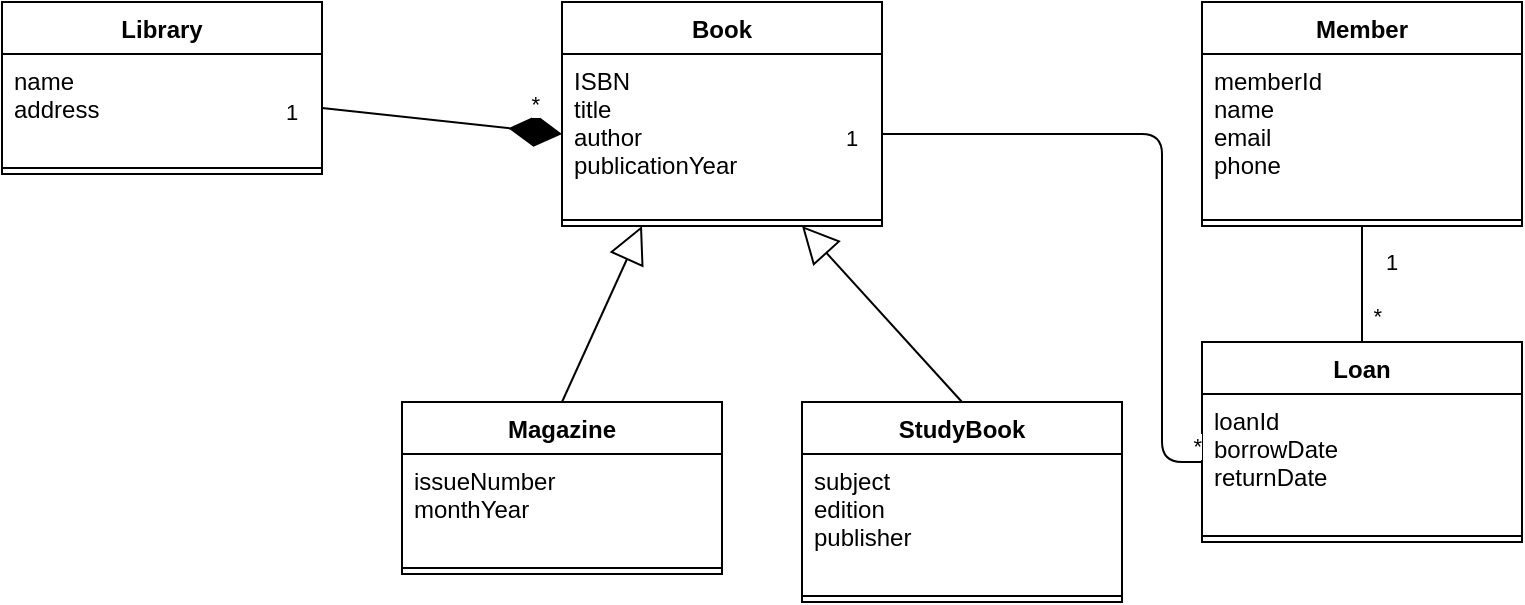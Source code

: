 <mxfile version="28.2.5" pages="5">
  <diagram name="Library System" id="library">
    <mxGraphModel dx="919" dy="616" grid="1" gridSize="10" guides="1" tooltips="1" connect="1" arrows="1" fold="1" page="1" pageScale="1" pageWidth="1169" pageHeight="827" math="0" shadow="0">
      <root>
        <mxCell id="0" />
        <mxCell id="1" parent="0" />
        <mxCell id="library-class" value="Library" style="swimlane;fontStyle=1;align=center;verticalAlign=top;childLayout=stackLayout;horizontal=1;startSize=26;horizontalStack=0;resizeParent=1;resizeParentMax=0;resizeLast=0;collapsible=1;marginBottom=0;" parent="1" vertex="1">
          <mxGeometry x="80" y="80" width="160" height="86" as="geometry" />
        </mxCell>
        <mxCell id="library-attr" value="name&#xa;address" style="text;strokeColor=none;fillColor=none;align=left;verticalAlign=top;spacingLeft=4;spacingRight=4;overflow=hidden;rotatable=0;points=[[0,0.5],[1,0.5]];portConstraint=eastwest;" parent="library-class" vertex="1">
          <mxGeometry y="26" width="160" height="54" as="geometry" />
        </mxCell>
        <mxCell id="library-line" value="" style="line;strokeWidth=1;fillColor=none;align=left;verticalAlign=middle;spacingTop=-1;spacingLeft=3;spacingRight=3;rotatable=0;labelPosition=right;points=[];portConstraint=eastwest;" parent="library-class" vertex="1">
          <mxGeometry y="80" width="160" height="6" as="geometry" />
        </mxCell>
        <mxCell id="book-class" value="Book" style="swimlane;fontStyle=1;align=center;verticalAlign=top;childLayout=stackLayout;horizontal=1;startSize=26;horizontalStack=0;resizeParent=1;resizeParentMax=0;resizeLast=0;collapsible=1;marginBottom=0;" parent="1" vertex="1">
          <mxGeometry x="360" y="80" width="160" height="112" as="geometry" />
        </mxCell>
        <mxCell id="book-attr" value="ISBN&#xa;title&#xa;author&#xa;publicationYear" style="text;strokeColor=none;fillColor=none;align=left;verticalAlign=top;spacingLeft=4;spacingRight=4;overflow=hidden;rotatable=0;points=[[0,0.5],[1,0.5]];portConstraint=eastwest;" parent="book-class" vertex="1">
          <mxGeometry y="26" width="160" height="80" as="geometry" />
        </mxCell>
        <mxCell id="book-line" value="" style="line;strokeWidth=1;fillColor=none;align=left;verticalAlign=middle;spacingTop=-1;spacingLeft=3;spacingRight=3;rotatable=0;labelPosition=right;points=[];portConstraint=eastwest;" parent="book-class" vertex="1">
          <mxGeometry y="106" width="160" height="6" as="geometry" />
        </mxCell>
        <mxCell id="magazine-class" value="Magazine" style="swimlane;fontStyle=1;align=center;verticalAlign=top;childLayout=stackLayout;horizontal=1;startSize=26;horizontalStack=0;resizeParent=1;resizeParentMax=0;resizeLast=0;collapsible=1;marginBottom=0;" parent="1" vertex="1">
          <mxGeometry x="280" y="280" width="160" height="86" as="geometry" />
        </mxCell>
        <mxCell id="magazine-attr" value="issueNumber&#xa;monthYear" style="text;strokeColor=none;fillColor=none;align=left;verticalAlign=top;spacingLeft=4;spacingRight=4;overflow=hidden;rotatable=0;points=[[0,0.5],[1,0.5]];portConstraint=eastwest;" parent="magazine-class" vertex="1">
          <mxGeometry y="26" width="160" height="54" as="geometry" />
        </mxCell>
        <mxCell id="magazine-line" value="" style="line;strokeWidth=1;fillColor=none;align=left;verticalAlign=middle;spacingTop=-1;spacingLeft=3;spacingRight=3;rotatable=0;labelPosition=right;points=[];portConstraint=eastwest;" parent="magazine-class" vertex="1">
          <mxGeometry y="80" width="160" height="6" as="geometry" />
        </mxCell>
        <mxCell id="studybook-class" value="StudyBook" style="swimlane;fontStyle=1;align=center;verticalAlign=top;childLayout=stackLayout;horizontal=1;startSize=26;horizontalStack=0;resizeParent=1;resizeParentMax=0;resizeLast=0;collapsible=1;marginBottom=0;" parent="1" vertex="1">
          <mxGeometry x="480" y="280" width="160" height="100" as="geometry" />
        </mxCell>
        <mxCell id="studybook-attr" value="subject&#xa;edition&#xa;publisher" style="text;strokeColor=none;fillColor=none;align=left;verticalAlign=top;spacingLeft=4;spacingRight=4;overflow=hidden;rotatable=0;points=[[0,0.5],[1,0.5]];portConstraint=eastwest;" parent="studybook-class" vertex="1">
          <mxGeometry y="26" width="160" height="68" as="geometry" />
        </mxCell>
        <mxCell id="studybook-line" value="" style="line;strokeWidth=1;fillColor=none;align=left;verticalAlign=middle;spacingTop=-1;spacingLeft=3;spacingRight=3;rotatable=0;labelPosition=right;points=[];portConstraint=eastwest;" parent="studybook-class" vertex="1">
          <mxGeometry y="94" width="160" height="6" as="geometry" />
        </mxCell>
        <mxCell id="member-class" value="Member" style="swimlane;fontStyle=1;align=center;verticalAlign=top;childLayout=stackLayout;horizontal=1;startSize=26;horizontalStack=0;resizeParent=1;resizeParentMax=0;resizeLast=0;collapsible=1;marginBottom=0;" parent="1" vertex="1">
          <mxGeometry x="680" y="80" width="160" height="112" as="geometry" />
        </mxCell>
        <mxCell id="member-attr" value="memberId&#xa;name&#xa;email&#xa;phone" style="text;strokeColor=none;fillColor=none;align=left;verticalAlign=top;spacingLeft=4;spacingRight=4;overflow=hidden;rotatable=0;points=[[0,0.5],[1,0.5]];portConstraint=eastwest;" parent="member-class" vertex="1">
          <mxGeometry y="26" width="160" height="80" as="geometry" />
        </mxCell>
        <mxCell id="member-line" value="" style="line;strokeWidth=1;fillColor=none;align=left;verticalAlign=middle;spacingTop=-1;spacingLeft=3;spacingRight=3;rotatable=0;labelPosition=right;points=[];portConstraint=eastwest;" parent="member-class" vertex="1">
          <mxGeometry y="106" width="160" height="6" as="geometry" />
        </mxCell>
        <mxCell id="loan-class" value="Loan" style="swimlane;fontStyle=1;align=center;verticalAlign=top;childLayout=stackLayout;horizontal=1;startSize=26;horizontalStack=0;resizeParent=1;resizeParentMax=0;resizeLast=0;collapsible=1;marginBottom=0;" parent="1" vertex="1">
          <mxGeometry x="680" y="250" width="160" height="100" as="geometry" />
        </mxCell>
        <mxCell id="loan-attr" value="loanId&#xa;borrowDate&#xa;returnDate" style="text;strokeColor=none;fillColor=none;align=left;verticalAlign=top;spacingLeft=4;spacingRight=4;overflow=hidden;rotatable=0;points=[[0,0.5],[1,0.5]];portConstraint=eastwest;" parent="loan-class" vertex="1">
          <mxGeometry y="26" width="160" height="68" as="geometry" />
        </mxCell>
        <mxCell id="loan-line" value="" style="line;strokeWidth=1;fillColor=none;align=left;verticalAlign=middle;spacingTop=-1;spacingLeft=3;spacingRight=3;rotatable=0;labelPosition=right;points=[];portConstraint=eastwest;" parent="loan-class" vertex="1">
          <mxGeometry y="94" width="160" height="6" as="geometry" />
        </mxCell>
        <mxCell id="lib-book-rel" value="" style="endArrow=diamondThin;endFill=1;endSize=24;html=1;exitX=1;exitY=0.5;exitDx=0;exitDy=0;entryX=0;entryY=0.5;entryDx=0;entryDy=0;" parent="1" source="library-attr" target="book-attr" edge="1">
          <mxGeometry width="160" relative="1" as="geometry">
            <mxPoint x="240" y="120" as="sourcePoint" />
            <mxPoint x="360" y="120" as="targetPoint" />
          </mxGeometry>
        </mxCell>
        <mxCell id="lib-mult-1" value="1" style="edgeLabel;resizable=0;html=1;align=left;verticalAlign=bottom;" parent="lib-book-rel" connectable="0" vertex="1">
          <mxGeometry x="-1" relative="1" as="geometry">
            <mxPoint x="-20" y="10" as="offset" />
          </mxGeometry>
        </mxCell>
        <mxCell id="lib-mult-2" value="*" style="edgeLabel;resizable=0;html=1;align=right;verticalAlign=bottom;" parent="lib-book-rel" connectable="0" vertex="1">
          <mxGeometry x="1" relative="1" as="geometry">
            <mxPoint x="-10" y="-6" as="offset" />
          </mxGeometry>
        </mxCell>
        <mxCell id="book-mag-inh" value="" style="endArrow=block;endSize=16;endFill=0;html=1;exitX=0.5;exitY=0;exitDx=0;exitDy=0;entryX=0.25;entryY=1;entryDx=0;entryDy=0;" parent="1" source="magazine-class" target="book-class" edge="1">
          <mxGeometry width="160" relative="1" as="geometry">
            <mxPoint x="360" y="260" as="sourcePoint" />
            <mxPoint x="400" y="200" as="targetPoint" />
          </mxGeometry>
        </mxCell>
        <mxCell id="book-study-inh" value="" style="endArrow=block;endSize=16;endFill=0;html=1;exitX=0.5;exitY=0;exitDx=0;exitDy=0;entryX=0.75;entryY=1;entryDx=0;entryDy=0;" parent="1" source="studybook-class" target="book-class" edge="1">
          <mxGeometry width="160" relative="1" as="geometry">
            <mxPoint x="560" y="260" as="sourcePoint" />
            <mxPoint x="480" y="200" as="targetPoint" />
          </mxGeometry>
        </mxCell>
        <mxCell id="member-loan-rel" value="" style="endArrow=none;html=1;exitX=0.5;exitY=1;exitDx=0;exitDy=0;entryX=0.5;entryY=0;entryDx=0;entryDy=0;" parent="1" source="member-class" target="loan-class" edge="1">
          <mxGeometry width="160" relative="1" as="geometry">
            <mxPoint x="760" y="200" as="sourcePoint" />
            <mxPoint x="760" y="270" as="targetPoint" />
          </mxGeometry>
        </mxCell>
        <mxCell id="mem-mult-1" value="1" style="edgeLabel;resizable=0;html=1;align=left;verticalAlign=top;" parent="member-loan-rel" connectable="0" vertex="1">
          <mxGeometry x="-1" relative="1" as="geometry">
            <mxPoint x="10" y="5" as="offset" />
          </mxGeometry>
        </mxCell>
        <mxCell id="mem-mult-2" value="*" style="edgeLabel;resizable=0;html=1;align=right;verticalAlign=bottom;" parent="member-loan-rel" connectable="0" vertex="1">
          <mxGeometry x="1" relative="1" as="geometry">
            <mxPoint x="10" y="-5" as="offset" />
          </mxGeometry>
        </mxCell>
        <mxCell id="book-loan-rel" value="" style="endArrow=none;html=1;exitX=1;exitY=0.5;exitDx=0;exitDy=0;entryX=0;entryY=0.5;entryDx=0;entryDy=0;" parent="1" source="book-attr" target="loan-attr" edge="1">
          <mxGeometry width="160" relative="1" as="geometry">
            <mxPoint x="520" y="130" as="sourcePoint" />
            <mxPoint x="680" y="320" as="targetPoint" />
            <Array as="points">
              <mxPoint x="600" y="146" />
              <mxPoint x="660" y="146" />
              <mxPoint x="660" y="310" />
            </Array>
          </mxGeometry>
        </mxCell>
        <mxCell id="book-mult-1" value="1" style="edgeLabel;resizable=0;html=1;align=left;verticalAlign=bottom;" parent="book-loan-rel" connectable="0" vertex="1">
          <mxGeometry x="-1" relative="1" as="geometry">
            <mxPoint x="-20" y="10" as="offset" />
          </mxGeometry>
        </mxCell>
        <mxCell id="book-mult-2" value="*" style="edgeLabel;resizable=0;html=1;align=right;verticalAlign=bottom;" parent="book-loan-rel" connectable="0" vertex="1">
          <mxGeometry x="1" relative="1" as="geometry">
            <mxPoint as="offset" />
          </mxGeometry>
        </mxCell>
      </root>
    </mxGraphModel>
  </diagram>
  <diagram name="Laptop System" id="laptop">
    <mxGraphModel dx="624" dy="832" grid="1" gridSize="10" guides="1" tooltips="1" connect="1" arrows="1" fold="1" page="1" pageScale="1" pageWidth="1169" pageHeight="827" math="0" shadow="0">
      <root>
        <mxCell id="0" />
        <mxCell id="1" parent="0" />
        <mxCell id="laptop-class" value="Laptop" style="swimlane;fontStyle=1;align=center;verticalAlign=top;childLayout=stackLayout;horizontal=1;startSize=26;horizontalStack=0;resizeParent=1;resizeParentMax=0;resizeLast=0;collapsible=1;marginBottom=0;" parent="1" vertex="1">
          <mxGeometry x="320" y="160" width="160" height="66" as="geometry" />
        </mxCell>
        <mxCell id="laptop-attr" value="purchasePrice" style="text;strokeColor=none;fillColor=none;align=left;verticalAlign=top;spacingLeft=4;spacingRight=4;overflow=hidden;rotatable=0;points=[[0,0.5],[1,0.5]];portConstraint=eastwest;" parent="laptop-class" vertex="1">
          <mxGeometry y="26" width="160" height="34" as="geometry" />
        </mxCell>
        <mxCell id="laptop-line" value="" style="line;strokeWidth=1;fillColor=none;align=left;verticalAlign=middle;spacingTop=-1;spacingLeft=3;spacingRight=3;rotatable=0;labelPosition=right;points=[];portConstraint=eastwest;" parent="laptop-class" vertex="1">
          <mxGeometry y="60" width="160" height="6" as="geometry" />
        </mxCell>
        <mxCell id="keyboard-class" value="Keyboard" style="swimlane;fontStyle=1;align=center;verticalAlign=top;childLayout=stackLayout;horizontal=1;startSize=26;horizontalStack=0;resizeParent=1;resizeParentMax=0;resizeLast=0;collapsible=1;marginBottom=0;" parent="1" vertex="1">
          <mxGeometry x="320" y="340" width="160" height="56" as="geometry" />
        </mxCell>
        <mxCell id="keyboard-attr" value="" style="text;strokeColor=none;fillColor=none;align=left;verticalAlign=top;spacingLeft=4;spacingRight=4;overflow=hidden;rotatable=0;points=[[0,0.5],[1,0.5]];portConstraint=eastwest;" parent="keyboard-class" vertex="1">
          <mxGeometry y="26" width="160" height="24" as="geometry" />
        </mxCell>
        <mxCell id="keyboard-line" value="" style="line;strokeWidth=1;fillColor=none;align=left;verticalAlign=middle;spacingTop=-1;spacingLeft=3;spacingRight=3;rotatable=0;labelPosition=right;points=[];portConstraint=eastwest;" parent="keyboard-class" vertex="1">
          <mxGeometry y="50" width="160" height="6" as="geometry" />
        </mxCell>
        <mxCell id="key-class" value="Key" style="swimlane;fontStyle=1;align=center;verticalAlign=top;childLayout=stackLayout;horizontal=1;startSize=26;horizontalStack=0;resizeParent=1;resizeParentMax=0;resizeLast=0;collapsible=1;marginBottom=0;" parent="1" vertex="1">
          <mxGeometry x="320" y="500" width="160" height="56" as="geometry" />
        </mxCell>
        <mxCell id="key-attr" value="" style="text;strokeColor=none;fillColor=none;align=left;verticalAlign=top;spacingLeft=4;spacingRight=4;overflow=hidden;rotatable=0;points=[[0,0.5],[1,0.5]];portConstraint=eastwest;" parent="key-class" vertex="1">
          <mxGeometry y="26" width="160" height="24" as="geometry" />
        </mxCell>
        <mxCell id="key-line" value="" style="line;strokeWidth=1;fillColor=none;align=left;verticalAlign=middle;spacingTop=-1;spacingLeft=3;spacingRight=3;rotatable=0;labelPosition=right;points=[];portConstraint=eastwest;" parent="key-class" vertex="1">
          <mxGeometry y="50" width="160" height="6" as="geometry" />
        </mxCell>
        <mxCell id="owner-class" value="Owner" style="swimlane;fontStyle=1;align=center;verticalAlign=top;childLayout=stackLayout;horizontal=1;startSize=26;horizontalStack=0;resizeParent=1;resizeParentMax=0;resizeLast=0;collapsible=1;marginBottom=0;" parent="1" vertex="1">
          <mxGeometry x="640" y="160" width="160" height="86" as="geometry" />
        </mxCell>
        <mxCell id="owner-attr" value="name&#xa;firstName" style="text;strokeColor=none;fillColor=none;align=left;verticalAlign=top;spacingLeft=4;spacingRight=4;overflow=hidden;rotatable=0;points=[[0,0.5],[1,0.5]];portConstraint=eastwest;" parent="owner-class" vertex="1">
          <mxGeometry y="26" width="160" height="54" as="geometry" />
        </mxCell>
        <mxCell id="owner-line" value="" style="line;strokeWidth=1;fillColor=none;align=left;verticalAlign=middle;spacingTop=-1;spacingLeft=3;spacingRight=3;rotatable=0;labelPosition=right;points=[];portConstraint=eastwest;" parent="owner-class" vertex="1">
          <mxGeometry y="80" width="160" height="6" as="geometry" />
        </mxCell>
        <mxCell id="laptop-keyboard-rel" value="" style="endArrow=diamondThin;endFill=1;endSize=24;html=1;exitX=0.5;exitY=1;exitDx=0;exitDy=0;entryX=0.5;entryY=0;entryDx=0;entryDy=0;" parent="1" source="laptop-class" target="keyboard-class" edge="1">
          <mxGeometry width="160" relative="1" as="geometry">
            <mxPoint x="400" y="240" as="sourcePoint" />
            <mxPoint x="400" y="320" as="targetPoint" />
          </mxGeometry>
        </mxCell>
        <mxCell id="laptop-mult-1" value="1" style="edgeLabel;resizable=0;html=1;align=left;verticalAlign=top;" parent="laptop-keyboard-rel" connectable="0" vertex="1">
          <mxGeometry x="-1" relative="1" as="geometry">
            <mxPoint x="10" y="5" as="offset" />
          </mxGeometry>
        </mxCell>
        <mxCell id="laptop-mult-2" value="1" style="edgeLabel;resizable=0;html=1;align=right;verticalAlign=bottom;" parent="laptop-keyboard-rel" connectable="0" vertex="1">
          <mxGeometry x="1" relative="1" as="geometry">
            <mxPoint x="10" y="-5" as="offset" />
          </mxGeometry>
        </mxCell>
        <mxCell id="keyboard-key-rel" value="" style="endArrow=diamondThin;endFill=1;endSize=24;html=1;exitX=0.5;exitY=1;exitDx=0;exitDy=0;entryX=0.5;entryY=0;entryDx=0;entryDy=0;" parent="1" source="keyboard-class" target="key-class" edge="1">
          <mxGeometry width="160" relative="1" as="geometry">
            <mxPoint x="400" y="410" as="sourcePoint" />
            <mxPoint x="400" y="490" as="targetPoint" />
          </mxGeometry>
        </mxCell>
        <mxCell id="keyboard-mult-1" value="1" style="edgeLabel;resizable=0;html=1;align=left;verticalAlign=top;" parent="keyboard-key-rel" connectable="0" vertex="1">
          <mxGeometry x="-1" relative="1" as="geometry">
            <mxPoint x="10" y="5" as="offset" />
          </mxGeometry>
        </mxCell>
        <mxCell id="keyboard-mult-2" value="*" style="edgeLabel;resizable=0;html=1;align=right;verticalAlign=bottom;" parent="keyboard-key-rel" connectable="0" vertex="1">
          <mxGeometry x="1" relative="1" as="geometry">
            <mxPoint x="10" y="-5" as="offset" />
          </mxGeometry>
        </mxCell>
        <mxCell id="laptop-owner-rel" value="" style="endArrow=none;html=1;exitX=1;exitY=0.5;exitDx=0;exitDy=0;entryX=0;entryY=0.5;entryDx=0;entryDy=0;" parent="1" source="laptop-attr" target="owner-attr" edge="1">
          <mxGeometry width="160" relative="1" as="geometry">
            <mxPoint x="480" y="200" as="sourcePoint" />
            <mxPoint x="640" y="200" as="targetPoint" />
          </mxGeometry>
        </mxCell>
        <mxCell id="owner-mult-1" value="1" style="edgeLabel;resizable=0;html=1;align=left;verticalAlign=bottom;" parent="laptop-owner-rel" connectable="0" vertex="1">
          <mxGeometry x="-1" relative="1" as="geometry">
            <mxPoint x="-20" y="10" as="offset" />
          </mxGeometry>
        </mxCell>
        <mxCell id="owner-mult-2" value="0..1" style="edgeLabel;resizable=0;html=1;align=right;verticalAlign=bottom;" parent="laptop-owner-rel" connectable="0" vertex="1">
          <mxGeometry x="1" relative="1" as="geometry">
            <mxPoint y="10" as="offset" />
          </mxGeometry>
        </mxCell>
      </root>
    </mxGraphModel>
  </diagram>
  <diagram name="Restaurant System" id="restaurant">
    <mxGraphModel dx="624" dy="832" grid="1" gridSize="10" guides="1" tooltips="1" connect="1" arrows="1" fold="1" page="1" pageScale="1" pageWidth="1169" pageHeight="827" math="0" shadow="0">
      <root>
        <mxCell id="0" />
        <mxCell id="1" parent="0" />
        <mxCell id="ingredient-class" value="Ingredient" style="swimlane;fontStyle=1;align=center;verticalAlign=top;childLayout=stackLayout;horizontal=1;startSize=26;horizontalStack=0;resizeParent=1;resizeParentMax=0;resizeLast=0;collapsible=1;marginBottom=0;" parent="1" vertex="1">
          <mxGeometry x="80" y="80" width="160" height="100" as="geometry" />
        </mxCell>
        <mxCell id="ingredient-attr" value="name&#xa;unitOfMeasurement&#xa;quantityInStock" style="text;strokeColor=none;fillColor=none;align=left;verticalAlign=top;spacingLeft=4;spacingRight=4;overflow=hidden;rotatable=0;points=[[0,0.5],[1,0.5]];portConstraint=eastwest;" parent="ingredient-class" vertex="1">
          <mxGeometry y="26" width="160" height="68" as="geometry" />
        </mxCell>
        <mxCell id="ingredient-line" value="" style="line;strokeWidth=1;fillColor=none;align=left;verticalAlign=middle;spacingTop=-1;spacingLeft=3;spacingRight=3;rotatable=0;labelPosition=right;points=[];portConstraint=eastwest;" parent="ingredient-class" vertex="1">
          <mxGeometry y="94" width="160" height="6" as="geometry" />
        </mxCell>
        <mxCell id="dish-class" value="Dish" style="swimlane;fontStyle=1;align=center;verticalAlign=top;childLayout=stackLayout;horizontal=1;startSize=26;horizontalStack=0;resizeParent=1;resizeParentMax=0;resizeLast=0;collapsible=1;marginBottom=0;" parent="1" vertex="1">
          <mxGeometry x="360" y="80" width="160" height="86" as="geometry" />
        </mxCell>
        <mxCell id="dish-attr" value="dishId&#xa;name" style="text;strokeColor=none;fillColor=none;align=left;verticalAlign=top;spacingLeft=4;spacingRight=4;overflow=hidden;rotatable=0;points=[[0,0.5],[1,0.5]];portConstraint=eastwest;" parent="dish-class" vertex="1">
          <mxGeometry y="26" width="160" height="54" as="geometry" />
        </mxCell>
        <mxCell id="dish-line" value="" style="line;strokeWidth=1;fillColor=none;align=left;verticalAlign=middle;spacingTop=-1;spacingLeft=3;spacingRight=3;rotatable=0;labelPosition=right;points=[];portConstraint=eastwest;" parent="dish-class" vertex="1">
          <mxGeometry y="80" width="160" height="6" as="geometry" />
        </mxCell>
        <mxCell id="table-class" value="Table" style="swimlane;fontStyle=1;align=center;verticalAlign=top;childLayout=stackLayout;horizontal=1;startSize=26;horizontalStack=0;resizeParent=1;resizeParentMax=0;resizeLast=0;collapsible=1;marginBottom=0;" parent="1" vertex="1">
          <mxGeometry x="640" y="80" width="160" height="86" as="geometry" />
        </mxCell>
        <mxCell id="table-attr" value="tableId&#xa;maxPeople" style="text;strokeColor=none;fillColor=none;align=left;verticalAlign=top;spacingLeft=4;spacingRight=4;overflow=hidden;rotatable=0;points=[[0,0.5],[1,0.5]];portConstraint=eastwest;" parent="table-class" vertex="1">
          <mxGeometry y="26" width="160" height="54" as="geometry" />
        </mxCell>
        <mxCell id="table-line" value="" style="line;strokeWidth=1;fillColor=none;align=left;verticalAlign=middle;spacingTop=-1;spacingLeft=3;spacingRight=3;rotatable=0;labelPosition=right;points=[];portConstraint=eastwest;" parent="table-class" vertex="1">
          <mxGeometry y="80" width="160" height="6" as="geometry" />
        </mxCell>
        <mxCell id="meal-class" value="Meal" style="swimlane;fontStyle=1;align=center;verticalAlign=top;childLayout=stackLayout;horizontal=1;startSize=26;horizontalStack=0;resizeParent=1;resizeParentMax=0;resizeLast=0;collapsible=1;marginBottom=0;" parent="1" vertex="1">
          <mxGeometry x="640" y="280" width="160" height="112" as="geometry" />
        </mxCell>
        <mxCell id="meal-attr" value="date&#xa;startTime&#xa;endTime" style="text;strokeColor=none;fillColor=none;align=left;verticalAlign=top;spacingLeft=4;spacingRight=4;overflow=hidden;rotatable=0;points=[[0,0.5],[1,0.5]];portConstraint=eastwest;" parent="meal-class" vertex="1">
          <mxGeometry y="26" width="160" height="80" as="geometry" />
        </mxCell>
        <mxCell id="meal-line" value="" style="line;strokeWidth=1;fillColor=none;align=left;verticalAlign=middle;spacingTop=-1;spacingLeft=3;spacingRight=3;rotatable=0;labelPosition=right;points=[];portConstraint=eastwest;" parent="meal-class" vertex="1">
          <mxGeometry y="106" width="160" height="6" as="geometry" />
        </mxCell>
        <mxCell id="waiter-class" value="Waiter" style="swimlane;fontStyle=1;align=center;verticalAlign=top;childLayout=stackLayout;horizontal=1;startSize=26;horizontalStack=0;resizeParent=1;resizeParentMax=0;resizeLast=0;collapsible=1;marginBottom=0;" parent="1" vertex="1">
          <mxGeometry x="640" y="480" width="160" height="112" as="geometry" />
        </mxCell>
        <mxCell id="waiter-attr" value="waiterId&#xa;name&#xa;address&#xa;phone" style="text;strokeColor=none;fillColor=none;align=left;verticalAlign=top;spacingLeft=4;spacingRight=4;overflow=hidden;rotatable=0;points=[[0,0.5],[1,0.5]];portConstraint=eastwest;" parent="waiter-class" vertex="1">
          <mxGeometry y="26" width="160" height="80" as="geometry" />
        </mxCell>
        <mxCell id="waiter-line" value="" style="line;strokeWidth=1;fillColor=none;align=left;verticalAlign=middle;spacingTop=-1;spacingLeft=3;spacingRight=3;rotatable=0;labelPosition=right;points=[];portConstraint=eastwest;" parent="waiter-class" vertex="1">
          <mxGeometry y="106" width="160" height="6" as="geometry" />
        </mxCell>
        <mxCell id="customer-class" value="Customer" style="swimlane;fontStyle=1;align=center;verticalAlign=top;childLayout=stackLayout;horizontal=1;startSize=26;horizontalStack=0;resizeParent=1;resizeParentMax=0;resizeLast=0;collapsible=1;marginBottom=0;" parent="1" vertex="1">
          <mxGeometry x="920" y="280" width="160" height="100" as="geometry" />
        </mxCell>
        <mxCell id="customer-attr" value="taxId&#xa;name&#xa;address" style="text;strokeColor=none;fillColor=none;align=left;verticalAlign=top;spacingLeft=4;spacingRight=4;overflow=hidden;rotatable=0;points=[[0,0.5],[1,0.5]];portConstraint=eastwest;" parent="customer-class" vertex="1">
          <mxGeometry y="26" width="160" height="68" as="geometry" />
        </mxCell>
        <mxCell id="customer-line" value="" style="line;strokeWidth=1;fillColor=none;align=left;verticalAlign=middle;spacingTop=-1;spacingLeft=3;spacingRight=3;rotatable=0;labelPosition=right;points=[];portConstraint=eastwest;" parent="customer-class" vertex="1">
          <mxGeometry y="94" width="160" height="6" as="geometry" />
        </mxCell>
        <mxCell id="mealdish-class" value="MealDish" style="swimlane;fontStyle=1;align=center;verticalAlign=top;childLayout=stackLayout;horizontal=1;startSize=26;horizontalStack=0;resizeParent=1;resizeParentMax=0;resizeLast=0;collapsible=1;marginBottom=0;" parent="1" vertex="1">
          <mxGeometry x="360" y="280" width="160" height="66" as="geometry" />
        </mxCell>
        <mxCell id="mealdish-attr" value="quantity" style="text;strokeColor=none;fillColor=none;align=left;verticalAlign=top;spacingLeft=4;spacingRight=4;overflow=hidden;rotatable=0;points=[[0,0.5],[1,0.5]];portConstraint=eastwest;" parent="mealdish-class" vertex="1">
          <mxGeometry y="26" width="160" height="34" as="geometry" />
        </mxCell>
        <mxCell id="mealdish-line" value="" style="line;strokeWidth=1;fillColor=none;align=left;verticalAlign=middle;spacingTop=-1;spacingLeft=3;spacingRight=3;rotatable=0;labelPosition=right;points=[];portConstraint=eastwest;" parent="mealdish-class" vertex="1">
          <mxGeometry y="60" width="160" height="6" as="geometry" />
        </mxCell>
        <mxCell id="ing-dish-rel" value="" style="endArrow=none;html=1;exitX=1;exitY=0.5;exitDx=0;exitDy=0;entryX=0;entryY=0.5;entryDx=0;entryDy=0;" parent="1" source="ingredient-attr" target="dish-attr" edge="1">
          <mxGeometry width="160" relative="1" as="geometry">
            <mxPoint x="240" y="130" as="sourcePoint" />
            <mxPoint x="360" y="130" as="targetPoint" />
          </mxGeometry>
        </mxCell>
        <mxCell id="ing-mult-1" value="*" style="edgeLabel;resizable=0;html=1;align=left;verticalAlign=bottom;" parent="ing-dish-rel" connectable="0" vertex="1">
          <mxGeometry x="-1" relative="1" as="geometry">
            <mxPoint x="-20" y="10" as="offset" />
          </mxGeometry>
        </mxCell>
        <mxCell id="ing-mult-2" value="*" style="edgeLabel;resizable=0;html=1;align=right;verticalAlign=bottom;" parent="ing-dish-rel" connectable="0" vertex="1">
          <mxGeometry x="1" relative="1" as="geometry">
            <mxPoint x="-10" y="10" as="offset" />
          </mxGeometry>
        </mxCell>
        <mxCell id="table-meal-rel" value="" style="endArrow=none;html=1;exitX=0.5;exitY=1;exitDx=0;exitDy=0;entryX=0.5;entryY=0;entryDx=0;entryDy=0;" parent="1" source="table-class" target="meal-class" edge="1">
          <mxGeometry width="160" relative="1" as="geometry">
            <mxPoint x="720" y="180" as="sourcePoint" />
            <mxPoint x="720" y="270" as="targetPoint" />
          </mxGeometry>
        </mxCell>
        <mxCell id="table-mult-1" value="1" style="edgeLabel;resizable=0;html=1;align=left;verticalAlign=top;" parent="table-meal-rel" connectable="0" vertex="1">
          <mxGeometry x="-1" relative="1" as="geometry">
            <mxPoint x="10" y="5" as="offset" />
          </mxGeometry>
        </mxCell>
        <mxCell id="table-mult-2" value="*" style="edgeLabel;resizable=0;html=1;align=right;verticalAlign=bottom;" parent="table-meal-rel" connectable="0" vertex="1">
          <mxGeometry x="1" relative="1" as="geometry">
            <mxPoint x="10" y="-5" as="offset" />
          </mxGeometry>
        </mxCell>
        <mxCell id="meal-waiter-rel" value="" style="endArrow=none;html=1;exitX=0.5;exitY=1;exitDx=0;exitDy=0;entryX=0.5;entryY=0;entryDx=0;entryDy=0;" parent="1" source="meal-class" target="waiter-class" edge="1">
          <mxGeometry width="160" relative="1" as="geometry">
            <mxPoint x="720" y="400" as="sourcePoint" />
            <mxPoint x="720" y="470" as="targetPoint" />
          </mxGeometry>
        </mxCell>
        <mxCell id="waiter-mult-1" value="*" style="edgeLabel;resizable=0;html=1;align=left;verticalAlign=top;" parent="meal-waiter-rel" connectable="0" vertex="1">
          <mxGeometry x="-1" relative="1" as="geometry">
            <mxPoint x="10" y="5" as="offset" />
          </mxGeometry>
        </mxCell>
        <mxCell id="waiter-mult-2" value="1" style="edgeLabel;resizable=0;html=1;align=right;verticalAlign=bottom;" parent="meal-waiter-rel" connectable="0" vertex="1">
          <mxGeometry x="1" relative="1" as="geometry">
            <mxPoint x="10" y="-5" as="offset" />
          </mxGeometry>
        </mxCell>
        <mxCell id="meal-customer-rel" value="" style="endArrow=none;html=1;exitX=1;exitY=0.5;exitDx=0;exitDy=0;entryX=0;entryY=0.5;entryDx=0;entryDy=0;" parent="1" source="meal-attr" target="customer-attr" edge="1">
          <mxGeometry width="160" relative="1" as="geometry">
            <mxPoint x="800" y="330" as="sourcePoint" />
            <mxPoint x="920" y="330" as="targetPoint" />
          </mxGeometry>
        </mxCell>
        <mxCell id="customer-mult-1" value="*" style="edgeLabel;resizable=0;html=1;align=left;verticalAlign=bottom;" parent="meal-customer-rel" connectable="0" vertex="1">
          <mxGeometry x="-1" relative="1" as="geometry">
            <mxPoint x="-20" y="10" as="offset" />
          </mxGeometry>
        </mxCell>
        <mxCell id="customer-mult-2" value="0..1" style="edgeLabel;resizable=0;html=1;align=right;verticalAlign=bottom;" parent="meal-customer-rel" connectable="0" vertex="1">
          <mxGeometry x="1" relative="1" as="geometry">
            <mxPoint x="-10" y="10" as="offset" />
          </mxGeometry>
        </mxCell>
        <mxCell id="dish-mealdish-rel" value="" style="endArrow=none;html=1;exitX=0.5;exitY=1;exitDx=0;exitDy=0;entryX=0.5;entryY=0;entryDx=0;entryDy=0;" parent="1" source="dish-class" target="mealdish-class" edge="1">
          <mxGeometry width="160" relative="1" as="geometry">
            <mxPoint x="440" y="180" as="sourcePoint" />
            <mxPoint x="440" y="270" as="targetPoint" />
          </mxGeometry>
        </mxCell>
        <mxCell id="dish-md-mult-1" value="1" style="edgeLabel;resizable=0;html=1;align=left;verticalAlign=top;" parent="dish-mealdish-rel" connectable="0" vertex="1">
          <mxGeometry x="-1" relative="1" as="geometry">
            <mxPoint x="10" y="5" as="offset" />
          </mxGeometry>
        </mxCell>
        <mxCell id="dish-md-mult-2" value="*" style="edgeLabel;resizable=0;html=1;align=right;verticalAlign=bottom;" parent="dish-mealdish-rel" connectable="0" vertex="1">
          <mxGeometry x="1" relative="1" as="geometry">
            <mxPoint x="10" y="-5" as="offset" />
          </mxGeometry>
        </mxCell>
        <mxCell id="meal-mealdish-rel" value="" style="endArrow=none;html=1;exitX=0;exitY=0.5;exitDx=0;exitDy=0;entryX=1;entryY=0.5;entryDx=0;entryDy=0;" parent="1" source="meal-attr" target="mealdish-attr" edge="1">
          <mxGeometry width="160" relative="1" as="geometry">
            <mxPoint x="630" y="330" as="sourcePoint" />
            <mxPoint x="520" y="320" as="targetPoint" />
          </mxGeometry>
        </mxCell>
        <mxCell id="meal-md-mult-1" value="1" style="edgeLabel;resizable=0;html=1;align=left;verticalAlign=bottom;" parent="meal-mealdish-rel" connectable="0" vertex="1">
          <mxGeometry x="-1" relative="1" as="geometry">
            <mxPoint x="-10" y="4" as="offset" />
          </mxGeometry>
        </mxCell>
        <mxCell id="meal-md-mult-2" value="*" style="edgeLabel;resizable=0;html=1;align=right;verticalAlign=bottom;" parent="meal-mealdish-rel" connectable="0" vertex="1">
          <mxGeometry x="1" relative="1" as="geometry">
            <mxPoint x="-10" y="10" as="offset" />
          </mxGeometry>
        </mxCell>
      </root>
    </mxGraphModel>
  </diagram>
  <diagram name="Academy System" id="academy">
    <mxGraphModel dx="1116" dy="749" grid="1" gridSize="10" guides="1" tooltips="1" connect="1" arrows="1" fold="1" page="1" pageScale="1" pageWidth="1169" pageHeight="827" math="0" shadow="0">
      <root>
        <mxCell id="0" />
        <mxCell id="1" parent="0" />
        <mxCell id="college-class" value="College" style="swimlane;fontStyle=1;align=center;verticalAlign=top;childLayout=stackLayout;horizontal=1;startSize=26;horizontalStack=0;resizeParent=1;resizeParentMax=0;resizeLast=0;collapsible=1;marginBottom=0;" parent="1" vertex="1">
          <mxGeometry x="80" y="80" width="160" height="86" as="geometry" />
        </mxCell>
        <mxCell id="college-attr" value="name&#xa;website" style="text;strokeColor=none;fillColor=none;align=left;verticalAlign=top;spacingLeft=4;spacingRight=4;overflow=hidden;rotatable=0;points=[[0,0.5],[1,0.5]];portConstraint=eastwest;" parent="college-class" vertex="1">
          <mxGeometry y="26" width="160" height="54" as="geometry" />
        </mxCell>
        <mxCell id="college-line" value="" style="line;strokeWidth=1;fillColor=none;align=left;verticalAlign=middle;spacingTop=-1;spacingLeft=3;spacingRight=3;rotatable=0;labelPosition=right;points=[];portConstraint=eastwest;" parent="college-class" vertex="1">
          <mxGeometry y="80" width="160" height="6" as="geometry" />
        </mxCell>
        <mxCell id="department-class" value="Department" style="swimlane;fontStyle=1;align=center;verticalAlign=top;childLayout=stackLayout;horizontal=1;startSize=26;horizontalStack=0;resizeParent=1;resizeParentMax=0;resizeLast=0;collapsible=1;marginBottom=0;" parent="1" vertex="1">
          <mxGeometry x="360" y="80" width="160" height="66" as="geometry" />
        </mxCell>
        <mxCell id="department-attr" value="name" style="text;strokeColor=none;fillColor=none;align=left;verticalAlign=top;spacingLeft=4;spacingRight=4;overflow=hidden;rotatable=0;points=[[0,0.5],[1,0.5]];portConstraint=eastwest;" parent="department-class" vertex="1">
          <mxGeometry y="26" width="160" height="34" as="geometry" />
        </mxCell>
        <mxCell id="department-line" value="" style="line;strokeWidth=1;fillColor=none;align=left;verticalAlign=middle;spacingTop=-1;spacingLeft=3;spacingRight=3;rotatable=0;labelPosition=right;points=[];portConstraint=eastwest;" parent="department-class" vertex="1">
          <mxGeometry y="60" width="160" height="6" as="geometry" />
        </mxCell>
        <mxCell id="person-class" value="&lt;&lt;abstract&gt;&gt;&#xa;Person" style="swimlane;fontStyle=1;align=center;verticalAlign=top;childLayout=stackLayout;horizontal=1;startSize=40;horizontalStack=0;resizeParent=1;resizeParentMax=0;resizeLast=0;collapsible=1;marginBottom=0;" parent="1" vertex="1">
          <mxGeometry x="360" y="280" width="160" height="126" as="geometry" />
        </mxCell>
        <mxCell id="person-attr" value="lastName&#xa;firstName&#xa;phone&#xa;email" style="text;strokeColor=none;fillColor=none;align=left;verticalAlign=top;spacingLeft=4;spacingRight=4;overflow=hidden;rotatable=0;points=[[0,0.5],[1,0.5]];portConstraint=eastwest;" parent="person-class" vertex="1">
          <mxGeometry y="40" width="160" height="80" as="geometry" />
        </mxCell>
        <mxCell id="person-line" value="" style="line;strokeWidth=1;fillColor=none;align=left;verticalAlign=middle;spacingTop=-1;spacingLeft=3;spacingRight=3;rotatable=0;labelPosition=right;points=[];portConstraint=eastwest;" parent="person-class" vertex="1">
          <mxGeometry y="120" width="160" height="6" as="geometry" />
        </mxCell>
        <mxCell id="teacher-class" value="Teacher" style="swimlane;fontStyle=1;align=center;verticalAlign=top;childLayout=stackLayout;horizontal=1;startSize=26;horizontalStack=0;resizeParent=1;resizeParentMax=0;resizeLast=0;collapsible=1;marginBottom=0;" parent="1" vertex="1">
          <mxGeometry x="200" y="500" width="160" height="66" as="geometry" />
        </mxCell>
        <mxCell id="teacher-attr" value="startDate" style="text;strokeColor=none;fillColor=none;align=left;verticalAlign=top;spacingLeft=4;spacingRight=4;overflow=hidden;rotatable=0;points=[[0,0.5],[1,0.5]];portConstraint=eastwest;" parent="teacher-class" vertex="1">
          <mxGeometry y="26" width="160" height="34" as="geometry" />
        </mxCell>
        <mxCell id="teacher-line" value="" style="line;strokeWidth=1;fillColor=none;align=left;verticalAlign=middle;spacingTop=-1;spacingLeft=3;spacingRight=3;rotatable=0;labelPosition=right;points=[];portConstraint=eastwest;" parent="teacher-class" vertex="1">
          <mxGeometry y="60" width="160" height="6" as="geometry" />
        </mxCell>
        <mxCell id="student-class" value="Student" style="swimlane;fontStyle=1;align=center;verticalAlign=top;childLayout=stackLayout;horizontal=1;startSize=26;horizontalStack=0;resizeParent=1;resizeParentMax=0;resizeLast=0;collapsible=1;marginBottom=0;" parent="1" vertex="1">
          <mxGeometry x="570" y="500" width="160" height="66" as="geometry" />
        </mxCell>
        <mxCell id="student-attr" value="yearOfEntry" style="text;strokeColor=none;fillColor=none;align=left;verticalAlign=top;spacingLeft=4;spacingRight=4;overflow=hidden;rotatable=0;points=[[0,0.5],[1,0.5]];portConstraint=eastwest;" parent="student-class" vertex="1">
          <mxGeometry y="26" width="160" height="34" as="geometry" />
        </mxCell>
        <mxCell id="student-line" value="" style="line;strokeWidth=1;fillColor=none;align=left;verticalAlign=middle;spacingTop=-1;spacingLeft=3;spacingRight=3;rotatable=0;labelPosition=right;points=[];portConstraint=eastwest;" parent="student-class" vertex="1">
          <mxGeometry y="60" width="160" height="6" as="geometry" />
        </mxCell>
        <mxCell id="subject-class" value="Subject" style="swimlane;fontStyle=1;align=center;verticalAlign=top;childLayout=stackLayout;horizontal=1;startSize=26;horizontalStack=0;resizeParent=1;resizeParentMax=0;resizeLast=0;collapsible=1;marginBottom=0;" parent="1" vertex="1">
          <mxGeometry x="680" y="80" width="160" height="66" as="geometry" />
        </mxCell>
        <mxCell id="subject-attr" value="name" style="text;strokeColor=none;fillColor=none;align=left;verticalAlign=top;spacingLeft=4;spacingRight=4;overflow=hidden;rotatable=0;points=[[0,0.5],[1,0.5]];portConstraint=eastwest;" parent="subject-class" vertex="1">
          <mxGeometry y="26" width="160" height="34" as="geometry" />
        </mxCell>
        <mxCell id="subject-line" value="" style="line;strokeWidth=1;fillColor=none;align=left;verticalAlign=middle;spacingTop=-1;spacingLeft=3;spacingRight=3;rotatable=0;labelPosition=right;points=[];portConstraint=eastwest;" parent="subject-class" vertex="1">
          <mxGeometry y="60" width="160" height="6" as="geometry" />
        </mxCell>
        <mxCell id="classroom-class" value="Classroom" style="swimlane;fontStyle=1;align=center;verticalAlign=top;childLayout=stackLayout;horizontal=1;startSize=26;horizontalStack=0;resizeParent=1;resizeParentMax=0;resizeLast=0;collapsible=1;marginBottom=0;" parent="1" vertex="1">
          <mxGeometry x="920" y="80" width="160" height="66" as="geometry" />
        </mxCell>
        <mxCell id="classroom-attr" value="numberOfSeats" style="text;strokeColor=none;fillColor=none;align=left;verticalAlign=top;spacingLeft=4;spacingRight=4;overflow=hidden;rotatable=0;points=[[0,0.5],[1,0.5]];portConstraint=eastwest;" parent="classroom-class" vertex="1">
          <mxGeometry y="26" width="160" height="34" as="geometry" />
        </mxCell>
        <mxCell id="classroom-line" value="" style="line;strokeWidth=1;fillColor=none;align=left;verticalAlign=middle;spacingTop=-1;spacingLeft=3;spacingRight=3;rotatable=0;labelPosition=right;points=[];portConstraint=eastwest;" parent="classroom-class" vertex="1">
          <mxGeometry y="60" width="160" height="6" as="geometry" />
        </mxCell>
        <mxCell id="enrollment-class" value="Enrollment" style="swimlane;fontStyle=1;align=center;verticalAlign=top;childLayout=stackLayout;horizontal=1;startSize=26;horizontalStack=0;resizeParent=1;resizeParentMax=0;resizeLast=0;collapsible=1;marginBottom=0;" parent="1" vertex="1">
          <mxGeometry x="680" y="280" width="160" height="66" as="geometry" />
        </mxCell>
        <mxCell id="enrollment-attr" value="grade" style="text;strokeColor=none;fillColor=none;align=left;verticalAlign=top;spacingLeft=4;spacingRight=4;overflow=hidden;rotatable=0;points=[[0,0.5],[1,0.5]];portConstraint=eastwest;" parent="enrollment-class" vertex="1">
          <mxGeometry y="26" width="160" height="34" as="geometry" />
        </mxCell>
        <mxCell id="enrollment-line" value="" style="line;strokeWidth=1;fillColor=none;align=left;verticalAlign=middle;spacingTop=-1;spacingLeft=3;spacingRight=3;rotatable=0;labelPosition=right;points=[];portConstraint=eastwest;" parent="enrollment-class" vertex="1">
          <mxGeometry y="60" width="160" height="6" as="geometry" />
        </mxCell>
        <mxCell id="college-dept-rel" value="" style="endArrow=diamondThin;endFill=1;endSize=24;html=1;exitX=1;exitY=0.5;exitDx=0;exitDy=0;entryX=0;entryY=0.5;entryDx=0;entryDy=0;" parent="1" source="college-attr" target="department-attr" edge="1">
          <mxGeometry width="160" relative="1" as="geometry">
            <mxPoint x="240" y="120" as="sourcePoint" />
            <mxPoint x="360" y="120" as="targetPoint" />
          </mxGeometry>
        </mxCell>
        <mxCell id="college-mult-1" value="1" style="edgeLabel;resizable=0;html=1;align=left;verticalAlign=bottom;" parent="college-dept-rel" connectable="0" vertex="1">
          <mxGeometry x="-1" relative="1" as="geometry">
            <mxPoint x="-20" y="10" as="offset" />
          </mxGeometry>
        </mxCell>
        <mxCell id="college-mult-2" value="*" style="edgeLabel;resizable=0;html=1;align=right;verticalAlign=bottom;" parent="college-dept-rel" connectable="0" vertex="1">
          <mxGeometry x="1" relative="1" as="geometry">
            <mxPoint y="-3" as="offset" />
          </mxGeometry>
        </mxCell>
        <mxCell id="dept-teacher-rel" value="" style="endArrow=none;html=1;entryX=0.5;entryY=0;entryDx=0;entryDy=0;" parent="1" target="teacher-class" edge="1">
          <mxGeometry width="160" relative="1" as="geometry">
            <mxPoint x="460" y="150" as="sourcePoint" />
            <mxPoint x="280" y="490" as="targetPoint" />
            <Array as="points">
              <mxPoint x="460" y="240" />
              <mxPoint x="280" y="240" />
            </Array>
          </mxGeometry>
        </mxCell>
        <mxCell id="dept-mult-1" value="1" style="edgeLabel;resizable=0;html=1;align=left;verticalAlign=bottom;" parent="dept-teacher-rel" connectable="0" vertex="1">
          <mxGeometry x="-1" relative="1" as="geometry">
            <mxPoint x="-10" y="10" as="offset" />
          </mxGeometry>
        </mxCell>
        <mxCell id="dept-mult-2" value="*" style="edgeLabel;resizable=0;html=1;align=right;verticalAlign=bottom;" parent="dept-teacher-rel" connectable="0" vertex="1">
          <mxGeometry x="1" relative="1" as="geometry">
            <mxPoint x="10" y="-5" as="offset" />
          </mxGeometry>
        </mxCell>
        <mxCell id="dept-head-rel" value="heads" style="endArrow=none;html=1;exitX=0.231;exitY=0.722;exitDx=0;exitDy=0;entryX=0.25;entryY=0;entryDx=0;entryDy=0;exitPerimeter=0;" parent="1" source="department-line" target="teacher-class" edge="1">
          <mxGeometry width="160" relative="1" as="geometry">
            <mxPoint x="480" y="160" as="sourcePoint" />
            <mxPoint x="240" y="490" as="targetPoint" />
            <Array as="points">
              <mxPoint x="397" y="190" />
              <mxPoint x="240" y="190" />
            </Array>
          </mxGeometry>
        </mxCell>
        <mxCell id="dept-head-mult-1" value="0..1" style="edgeLabel;resizable=0;html=1;align=left;verticalAlign=bottom;" parent="dept-head-rel" connectable="0" vertex="1">
          <mxGeometry x="-1" relative="1" as="geometry">
            <mxPoint x="-10" y="10" as="offset" />
          </mxGeometry>
        </mxCell>
        <mxCell id="dept-head-mult-2" value="1" style="edgeLabel;resizable=0;html=1;align=right;verticalAlign=bottom;" parent="dept-head-rel" connectable="0" vertex="1">
          <mxGeometry x="1" relative="1" as="geometry">
            <mxPoint x="10" y="-5" as="offset" />
          </mxGeometry>
        </mxCell>
        <mxCell id="person-teacher-inh" value="" style="endArrow=block;endSize=16;endFill=0;html=1;exitX=0.5;exitY=0;exitDx=0;exitDy=0;entryX=0.25;entryY=1;entryDx=0;entryDy=0;" parent="1" source="teacher-class" target="person-class" edge="1">
          <mxGeometry width="160" relative="1" as="geometry">
            <mxPoint x="280" y="490" as="sourcePoint" />
            <mxPoint x="400" y="420" as="targetPoint" />
          </mxGeometry>
        </mxCell>
        <mxCell id="person-student-inh" value="" style="endArrow=block;endSize=16;endFill=0;html=1;exitX=0.5;exitY=0;exitDx=0;exitDy=0;entryX=0.75;entryY=1;entryDx=0;entryDy=0;" parent="1" source="student-class" target="person-class" edge="1">
          <mxGeometry width="160" relative="1" as="geometry">
            <mxPoint x="600" y="490" as="sourcePoint" />
            <mxPoint x="480" y="420" as="targetPoint" />
          </mxGeometry>
        </mxCell>
        <mxCell id="teacher-subject-rel" value="" style="endArrow=none;html=1;exitX=1;exitY=0.5;exitDx=0;exitDy=0;entryX=0;entryY=0.5;entryDx=0;entryDy=0;" parent="1" source="teacher-attr" target="subject-attr" edge="1">
          <mxGeometry width="160" relative="1" as="geometry">
            <mxPoint x="360" y="530" as="sourcePoint" />
            <mxPoint x="680" y="120" as="targetPoint" />
            <Array as="points">
              <mxPoint x="550" y="543" />
              <mxPoint x="550" y="123" />
            </Array>
          </mxGeometry>
        </mxCell>
        <mxCell id="teacher-subj-mult-1" value="*" style="edgeLabel;resizable=0;html=1;align=left;verticalAlign=bottom;" parent="teacher-subject-rel" connectable="0" vertex="1">
          <mxGeometry x="-1" relative="1" as="geometry">
            <mxPoint y="7" as="offset" />
          </mxGeometry>
        </mxCell>
        <mxCell id="teacher-subj-mult-2" value="1" style="edgeLabel;resizable=0;html=1;align=right;verticalAlign=bottom;" parent="teacher-subject-rel" connectable="0" vertex="1">
          <mxGeometry x="1" relative="1" as="geometry">
            <mxPoint x="-10" y="10" as="offset" />
          </mxGeometry>
        </mxCell>
        <mxCell id="subject-classroom-rel" value="" style="endArrow=none;html=1;exitX=1;exitY=0.5;exitDx=0;exitDy=0;entryX=0;entryY=0.5;entryDx=0;entryDy=0;" parent="1" source="subject-attr" target="classroom-attr" edge="1">
          <mxGeometry width="160" relative="1" as="geometry">
            <mxPoint x="840" y="120" as="sourcePoint" />
            <mxPoint x="920" y="120" as="targetPoint" />
          </mxGeometry>
        </mxCell>
        <mxCell id="subj-class-mult-1" value="*" style="edgeLabel;resizable=0;html=1;align=left;verticalAlign=bottom;" parent="subject-classroom-rel" connectable="0" vertex="1">
          <mxGeometry x="-1" relative="1" as="geometry">
            <mxPoint y="7" as="offset" />
          </mxGeometry>
        </mxCell>
        <mxCell id="subj-class-mult-2" value="1" style="edgeLabel;resizable=0;html=1;align=right;verticalAlign=bottom;" parent="subject-classroom-rel" connectable="0" vertex="1">
          <mxGeometry x="1" relative="1" as="geometry">
            <mxPoint x="-10" y="10" as="offset" />
          </mxGeometry>
        </mxCell>
        <mxCell id="student-enroll-rel" value="" style="endArrow=none;html=1;exitX=1;exitY=0.5;exitDx=0;exitDy=0;entryX=0.5;entryY=1;entryDx=0;entryDy=0;" parent="1" source="student-attr" target="enrollment-class" edge="1">
          <mxGeometry width="160" relative="1" as="geometry">
            <mxPoint x="680" y="530" as="sourcePoint" />
            <mxPoint x="760" y="360" as="targetPoint" />
            <Array as="points">
              <mxPoint x="760" y="543" />
            </Array>
          </mxGeometry>
        </mxCell>
        <mxCell id="student-enr-mult-1" value="1" style="edgeLabel;resizable=0;html=1;align=left;verticalAlign=bottom;" parent="student-enroll-rel" connectable="0" vertex="1">
          <mxGeometry x="-1" relative="1" as="geometry">
            <mxPoint y="7" as="offset" />
          </mxGeometry>
        </mxCell>
        <mxCell id="student-enr-mult-2" value="*" style="edgeLabel;resizable=0;html=1;align=right;verticalAlign=bottom;" parent="student-enroll-rel" connectable="0" vertex="1">
          <mxGeometry x="1" relative="1" as="geometry">
            <mxPoint x="10" y="14" as="offset" />
          </mxGeometry>
        </mxCell>
        <mxCell id="subject-enroll-rel" value="" style="endArrow=none;html=1;exitX=0.5;exitY=1;exitDx=0;exitDy=0;entryX=0.5;entryY=0;entryDx=0;entryDy=0;" parent="1" source="subject-class" target="enrollment-class" edge="1">
          <mxGeometry width="160" relative="1" as="geometry">
            <mxPoint x="760" y="160" as="sourcePoint" />
            <mxPoint x="760" y="270" as="targetPoint" />
          </mxGeometry>
        </mxCell>
        <mxCell id="subj-enr-mult-1" value="1" style="edgeLabel;resizable=0;html=1;align=left;verticalAlign=top;" parent="subject-enroll-rel" connectable="0" vertex="1">
          <mxGeometry x="-1" relative="1" as="geometry">
            <mxPoint x="10" y="5" as="offset" />
          </mxGeometry>
        </mxCell>
        <mxCell id="subj-enr-mult-2" value="*" style="edgeLabel;resizable=0;html=1;align=right;verticalAlign=bottom;" parent="subject-enroll-rel" connectable="0" vertex="1">
          <mxGeometry x="1" relative="1" as="geometry">
            <mxPoint x="10" y="-5" as="offset" />
          </mxGeometry>
        </mxCell>
      </root>
    </mxGraphModel>
  </diagram>
  <diagram name="Flight Booking System" id="flight">
    <mxGraphModel dx="919" dy="616" grid="1" gridSize="10" guides="1" tooltips="1" connect="1" arrows="1" fold="1" page="1" pageScale="1" pageWidth="1169" pageHeight="827" math="0" shadow="0">
      <root>
        <mxCell id="0" />
        <mxCell id="1" parent="0" />
        <mxCell id="agency-class" value="Agency" style="swimlane;fontStyle=1;align=center;verticalAlign=top;childLayout=stackLayout;horizontal=1;startSize=26;horizontalStack=0;resizeParent=1;resizeParentMax=0;resizeLast=0;collapsible=1;marginBottom=0;" parent="1" vertex="1">
          <mxGeometry x="80" y="80" width="160" height="66" as="geometry" />
        </mxCell>
        <mxCell id="agency-attr" value="name" style="text;strokeColor=none;fillColor=none;align=left;verticalAlign=top;spacingLeft=4;spacingRight=4;overflow=hidden;rotatable=0;points=[[0,0.5],[1,0.5]];portConstraint=eastwest;" parent="agency-class" vertex="1">
          <mxGeometry y="26" width="160" height="34" as="geometry" />
        </mxCell>
        <mxCell id="agency-line" value="" style="line;strokeWidth=1;fillColor=none;align=left;verticalAlign=middle;spacingTop=-1;spacingLeft=3;spacingRight=3;rotatable=0;labelPosition=right;points=[];portConstraint=eastwest;" parent="agency-class" vertex="1">
          <mxGeometry y="60" width="160" height="6" as="geometry" />
        </mxCell>
        <mxCell id="client-class" value="Client" style="swimlane;fontStyle=1;align=center;verticalAlign=top;childLayout=stackLayout;horizontal=1;startSize=26;horizontalStack=0;resizeParent=1;resizeParentMax=0;resizeLast=0;collapsible=1;marginBottom=0;" parent="1" vertex="1">
          <mxGeometry x="320" y="80" width="160" height="112" as="geometry" />
        </mxCell>
        <mxCell id="client-attr" value="clientId&#xa;name&#xa;email&#xa;phone" style="text;strokeColor=none;fillColor=none;align=left;verticalAlign=top;spacingLeft=4;spacingRight=4;overflow=hidden;rotatable=0;points=[[0,0.5],[1,0.5]];portConstraint=eastwest;" parent="client-class" vertex="1">
          <mxGeometry y="26" width="160" height="80" as="geometry" />
        </mxCell>
        <mxCell id="client-line" value="" style="line;strokeWidth=1;fillColor=none;align=left;verticalAlign=middle;spacingTop=-1;spacingLeft=3;spacingRight=3;rotatable=0;labelPosition=right;points=[];portConstraint=eastwest;" parent="client-class" vertex="1">
          <mxGeometry y="106" width="160" height="6" as="geometry" />
        </mxCell>
        <mxCell id="reservation-class" value="Reservation" style="swimlane;fontStyle=1;align=center;verticalAlign=top;childLayout=stackLayout;horizontal=1;startSize=26;horizontalStack=0;resizeParent=1;resizeParentMax=0;resizeLast=0;collapsible=1;marginBottom=0;" parent="1" vertex="1">
          <mxGeometry x="320" y="280" width="160" height="86" as="geometry" />
        </mxCell>
        <mxCell id="reservation-attr" value="reservationId&#xa;status" style="text;strokeColor=none;fillColor=none;align=left;verticalAlign=top;spacingLeft=4;spacingRight=4;overflow=hidden;rotatable=0;points=[[0,0.5],[1,0.5]];portConstraint=eastwest;" parent="reservation-class" vertex="1">
          <mxGeometry y="26" width="160" height="54" as="geometry" />
        </mxCell>
        <mxCell id="reservation-line" value="" style="line;strokeWidth=1;fillColor=none;align=left;verticalAlign=middle;spacingTop=-1;spacingLeft=3;spacingRight=3;rotatable=0;labelPosition=right;points=[];portConstraint=eastwest;" parent="reservation-class" vertex="1">
          <mxGeometry y="80" width="160" height="6" as="geometry" />
        </mxCell>
        <mxCell id="flight-class" value="Flight" style="swimlane;fontStyle=1;align=center;verticalAlign=top;childLayout=stackLayout;horizontal=1;startSize=26;horizontalStack=0;resizeParent=1;resizeParentMax=0;resizeLast=0;collapsible=1;marginBottom=0;" parent="1" vertex="1">
          <mxGeometry x="600" y="280" width="160" height="112" as="geometry" />
        </mxCell>
        <mxCell id="flight-attr" value="flightNumber&#xa;departureDateTime&#xa;arrivalDateTime" style="text;strokeColor=none;fillColor=none;align=left;verticalAlign=top;spacingLeft=4;spacingRight=4;overflow=hidden;rotatable=0;points=[[0,0.5],[1,0.5]];portConstraint=eastwest;" parent="flight-class" vertex="1">
          <mxGeometry y="26" width="160" height="80" as="geometry" />
        </mxCell>
        <mxCell id="flight-line" value="" style="line;strokeWidth=1;fillColor=none;align=left;verticalAlign=middle;spacingTop=-1;spacingLeft=3;spacingRight=3;rotatable=0;labelPosition=right;points=[];portConstraint=eastwest;" parent="flight-class" vertex="1">
          <mxGeometry y="106" width="160" height="6" as="geometry" />
        </mxCell>
        <mxCell id="airline-class" value="Airline" style="swimlane;fontStyle=1;align=center;verticalAlign=top;childLayout=stackLayout;horizontal=1;startSize=26;horizontalStack=0;resizeParent=1;resizeParentMax=0;resizeLast=0;collapsible=1;marginBottom=0;" parent="1" vertex="1">
          <mxGeometry x="600" y="80" width="160" height="86" as="geometry" />
        </mxCell>
        <mxCell id="airline-attr" value="airlineId&#xa;name" style="text;strokeColor=none;fillColor=none;align=left;verticalAlign=top;spacingLeft=4;spacingRight=4;overflow=hidden;rotatable=0;points=[[0,0.5],[1,0.5]];portConstraint=eastwest;" parent="airline-class" vertex="1">
          <mxGeometry y="26" width="160" height="54" as="geometry" />
        </mxCell>
        <mxCell id="airline-line" value="" style="line;strokeWidth=1;fillColor=none;align=left;verticalAlign=middle;spacingTop=-1;spacingLeft=3;spacingRight=3;rotatable=0;labelPosition=right;points=[];portConstraint=eastwest;" parent="airline-class" vertex="1">
          <mxGeometry y="80" width="160" height="6" as="geometry" />
        </mxCell>
        <mxCell id="airport-class" value="Airport" style="swimlane;fontStyle=1;align=center;verticalAlign=top;childLayout=stackLayout;horizontal=1;startSize=26;horizontalStack=0;resizeParent=1;resizeParentMax=0;resizeLast=0;collapsible=1;marginBottom=0;" parent="1" vertex="1">
          <mxGeometry x="880" y="280" width="160" height="86" as="geometry" />
        </mxCell>
        <mxCell id="airport-attr" value="airportCode&#xa;name" style="text;strokeColor=none;fillColor=none;align=left;verticalAlign=top;spacingLeft=4;spacingRight=4;overflow=hidden;rotatable=0;points=[[0,0.5],[1,0.5]];portConstraint=eastwest;" parent="airport-class" vertex="1">
          <mxGeometry y="26" width="160" height="54" as="geometry" />
        </mxCell>
        <mxCell id="airport-line" value="" style="line;strokeWidth=1;fillColor=none;align=left;verticalAlign=middle;spacingTop=-1;spacingLeft=3;spacingRight=3;rotatable=0;labelPosition=right;points=[];portConstraint=eastwest;" parent="airport-class" vertex="1">
          <mxGeometry y="80" width="160" height="6" as="geometry" />
        </mxCell>
        <mxCell id="city-class" value="City" style="swimlane;fontStyle=1;align=center;verticalAlign=top;childLayout=stackLayout;horizontal=1;startSize=26;horizontalStack=0;resizeParent=1;resizeParentMax=0;resizeLast=0;collapsible=1;marginBottom=0;" parent="1" vertex="1">
          <mxGeometry x="880" y="480" width="160" height="66" as="geometry" />
        </mxCell>
        <mxCell id="city-attr" value="name" style="text;strokeColor=none;fillColor=none;align=left;verticalAlign=top;spacingLeft=4;spacingRight=4;overflow=hidden;rotatable=0;points=[[0,0.5],[1,0.5]];portConstraint=eastwest;" parent="city-class" vertex="1">
          <mxGeometry y="26" width="160" height="34" as="geometry" />
        </mxCell>
        <mxCell id="city-line" value="" style="line;strokeWidth=1;fillColor=none;align=left;verticalAlign=middle;spacingTop=-1;spacingLeft=3;spacingRight=3;rotatable=0;labelPosition=right;points=[];portConstraint=eastwest;" parent="city-class" vertex="1">
          <mxGeometry y="60" width="160" height="6" as="geometry" />
        </mxCell>
        <mxCell id="stopover-class" value="Stopover" style="swimlane;fontStyle=1;align=center;verticalAlign=top;childLayout=stackLayout;horizontal=1;startSize=26;horizontalStack=0;resizeParent=1;resizeParentMax=0;resizeLast=0;collapsible=1;marginBottom=0;" parent="1" vertex="1">
          <mxGeometry x="600" y="480" width="160" height="86" as="geometry" />
        </mxCell>
        <mxCell id="stopover-attr" value="departureTime&#xa;arrivalTime" style="text;strokeColor=none;fillColor=none;align=left;verticalAlign=top;spacingLeft=4;spacingRight=4;overflow=hidden;rotatable=0;points=[[0,0.5],[1,0.5]];portConstraint=eastwest;" parent="stopover-class" vertex="1">
          <mxGeometry y="26" width="160" height="54" as="geometry" />
        </mxCell>
        <mxCell id="stopover-line" value="" style="line;strokeWidth=1;fillColor=none;align=left;verticalAlign=middle;spacingTop=-1;spacingLeft=3;spacingRight=3;rotatable=0;labelPosition=right;points=[];portConstraint=eastwest;" parent="stopover-class" vertex="1">
          <mxGeometry y="80" width="160" height="6" as="geometry" />
        </mxCell>
        <mxCell id="client-reservation-rel" value="" style="endArrow=none;html=1;exitX=0.5;exitY=1;exitDx=0;exitDy=0;entryX=0.5;entryY=0;entryDx=0;entryDy=0;" parent="1" source="client-class" target="reservation-class" edge="1">
          <mxGeometry width="160" relative="1" as="geometry">
            <mxPoint x="400" y="200" as="sourcePoint" />
            <mxPoint x="400" y="270" as="targetPoint" />
          </mxGeometry>
        </mxCell>
        <mxCell id="client-res-mult-1" value="1" style="edgeLabel;resizable=0;html=1;align=left;verticalAlign=top;" parent="client-reservation-rel" connectable="0" vertex="1">
          <mxGeometry x="-1" relative="1" as="geometry">
            <mxPoint x="10" y="5" as="offset" />
          </mxGeometry>
        </mxCell>
        <mxCell id="client-res-mult-2" value="*" style="edgeLabel;resizable=0;html=1;align=right;verticalAlign=bottom;" parent="client-reservation-rel" connectable="0" vertex="1">
          <mxGeometry x="1" relative="1" as="geometry">
            <mxPoint x="10" y="-5" as="offset" />
          </mxGeometry>
        </mxCell>
        <mxCell id="reservation-flight-rel" value="" style="endArrow=none;html=1;exitX=1;exitY=0.5;exitDx=0;exitDy=0;entryX=0;entryY=0.5;entryDx=0;entryDy=0;" parent="1" source="reservation-attr" target="flight-attr" edge="1">
          <mxGeometry width="160" relative="1" as="geometry">
            <mxPoint x="480" y="330" as="sourcePoint" />
            <mxPoint x="600" y="330" as="targetPoint" />
          </mxGeometry>
        </mxCell>
        <mxCell id="res-flight-mult-1" value="*" style="edgeLabel;resizable=0;html=1;align=left;verticalAlign=bottom;" parent="reservation-flight-rel" connectable="0" vertex="1">
          <mxGeometry x="-1" relative="1" as="geometry">
            <mxPoint x="-20" y="10" as="offset" />
          </mxGeometry>
        </mxCell>
        <mxCell id="res-flight-mult-2" value="1" style="edgeLabel;resizable=0;html=1;align=right;verticalAlign=bottom;" parent="reservation-flight-rel" connectable="0" vertex="1">
          <mxGeometry x="1" relative="1" as="geometry">
            <mxPoint x="-10" y="10" as="offset" />
          </mxGeometry>
        </mxCell>
        <mxCell id="airline-flight-rel" value="" style="endArrow=none;html=1;exitX=0.5;exitY=1;exitDx=0;exitDy=0;entryX=0.5;entryY=0;entryDx=0;entryDy=0;" parent="1" source="airline-class" target="flight-class" edge="1">
          <mxGeometry width="160" relative="1" as="geometry">
            <mxPoint x="680" y="180" as="sourcePoint" />
            <mxPoint x="680" y="270" as="targetPoint" />
          </mxGeometry>
        </mxCell>
        <mxCell id="airline-flight-mult-1" value="1" style="edgeLabel;resizable=0;html=1;align=left;verticalAlign=top;" parent="airline-flight-rel" connectable="0" vertex="1">
          <mxGeometry x="-1" relative="1" as="geometry">
            <mxPoint x="10" y="5" as="offset" />
          </mxGeometry>
        </mxCell>
        <mxCell id="airline-flight-mult-2" value="*" style="edgeLabel;resizable=0;html=1;align=right;verticalAlign=bottom;" parent="airline-flight-rel" connectable="0" vertex="1">
          <mxGeometry x="1" relative="1" as="geometry">
            <mxPoint x="10" y="-5" as="offset" />
          </mxGeometry>
        </mxCell>
        <mxCell id="flight-departure-rel" value="departure" style="endArrow=none;html=1;exitX=1.011;exitY=0.161;exitDx=0;exitDy=0;entryX=0.016;entryY=0.21;entryDx=0;entryDy=0;entryPerimeter=0;exitPerimeter=0;" parent="1" source="flight-attr" target="airport-attr" edge="1">
          <mxGeometry width="160" relative="1" as="geometry">
            <mxPoint x="760" y="300" as="sourcePoint" />
            <mxPoint x="880" y="300" as="targetPoint" />
          </mxGeometry>
        </mxCell>
        <mxCell id="flight-dep-mult-1" value="*" style="edgeLabel;resizable=0;html=1;align=left;verticalAlign=bottom;" parent="flight-departure-rel" connectable="0" vertex="1">
          <mxGeometry x="-1" relative="1" as="geometry">
            <mxPoint x="-20" y="10" as="offset" />
          </mxGeometry>
        </mxCell>
        <mxCell id="flight-dep-mult-2" value="1" style="edgeLabel;resizable=0;html=1;align=right;verticalAlign=bottom;" parent="flight-departure-rel" connectable="0" vertex="1">
          <mxGeometry x="1" relative="1" as="geometry">
            <mxPoint x="-10" y="10" as="offset" />
          </mxGeometry>
        </mxCell>
        <mxCell id="flight-arrival-rel" value="arrival" style="endArrow=none;html=1;exitX=1;exitY=0.5;exitDx=0;exitDy=0;entryX=0;entryY=0.75;entryDx=0;entryDy=0;" parent="1" source="flight-attr" target="airport-class" edge="1">
          <mxGeometry width="160" relative="1" as="geometry">
            <mxPoint x="760" y="360" as="sourcePoint" />
            <mxPoint x="880" y="360" as="targetPoint" />
          </mxGeometry>
        </mxCell>
        <mxCell id="flight-arr-mult-1" value="*" style="edgeLabel;resizable=0;html=1;align=left;verticalAlign=bottom;" parent="flight-arrival-rel" connectable="0" vertex="1">
          <mxGeometry x="-1" relative="1" as="geometry">
            <mxPoint x="-20" y="10" as="offset" />
          </mxGeometry>
        </mxCell>
        <mxCell id="flight-arr-mult-2" value="1" style="edgeLabel;resizable=0;html=1;align=right;verticalAlign=bottom;" parent="flight-arrival-rel" connectable="0" vertex="1">
          <mxGeometry x="1" relative="1" as="geometry">
            <mxPoint x="-10" y="10" as="offset" />
          </mxGeometry>
        </mxCell>
        <mxCell id="flight-stopover-rel" value="" style="endArrow=none;html=1;exitX=0.5;exitY=1;exitDx=0;exitDy=0;entryX=0.5;entryY=0;entryDx=0;entryDy=0;" parent="1" source="flight-class" target="stopover-class" edge="1">
          <mxGeometry width="160" relative="1" as="geometry">
            <mxPoint x="680" y="400" as="sourcePoint" />
            <mxPoint x="680" y="470" as="targetPoint" />
          </mxGeometry>
        </mxCell>
        <mxCell id="flight-stop-mult-1" value="1" style="edgeLabel;resizable=0;html=1;align=left;verticalAlign=top;" parent="flight-stopover-rel" connectable="0" vertex="1">
          <mxGeometry x="-1" relative="1" as="geometry">
            <mxPoint x="10" y="5" as="offset" />
          </mxGeometry>
        </mxCell>
        <mxCell id="flight-stop-mult-2" value="*" style="edgeLabel;resizable=0;html=1;align=right;verticalAlign=bottom;" parent="flight-stopover-rel" connectable="0" vertex="1">
          <mxGeometry x="1" relative="1" as="geometry">
            <mxPoint x="10" y="-5" as="offset" />
          </mxGeometry>
        </mxCell>
        <mxCell id="stopover-airport-rel" value="" style="endArrow=none;html=1;exitX=1;exitY=0.5;exitDx=0;exitDy=0;entryX=0.25;entryY=1;entryDx=0;entryDy=0;" parent="1" source="stopover-attr" target="airport-class" edge="1">
          <mxGeometry width="160" relative="1" as="geometry">
            <mxPoint x="760" y="530" as="sourcePoint" />
            <mxPoint x="880" y="330" as="targetPoint" />
            <Array as="points">
              <mxPoint x="820" y="533" />
              <mxPoint x="820" y="410" />
              <mxPoint x="920" y="410" />
            </Array>
          </mxGeometry>
        </mxCell>
        <mxCell id="stop-air-mult-1" value="*" style="edgeLabel;resizable=0;html=1;align=left;verticalAlign=bottom;" parent="stopover-airport-rel" connectable="0" vertex="1">
          <mxGeometry x="-1" relative="1" as="geometry">
            <mxPoint x="-20" y="10" as="offset" />
          </mxGeometry>
        </mxCell>
        <mxCell id="stop-air-mult-2" value="1" style="edgeLabel;resizable=0;html=1;align=right;verticalAlign=bottom;" parent="stopover-airport-rel" connectable="0" vertex="1">
          <mxGeometry x="1" relative="1" as="geometry">
            <mxPoint x="-10" y="10" as="offset" />
          </mxGeometry>
        </mxCell>
        <mxCell id="airport-city-rel" value="" style="endArrow=none;html=1;exitX=0.5;exitY=1;exitDx=0;exitDy=0;entryX=0.5;entryY=0;entryDx=0;entryDy=0;" parent="1" source="airport-class" target="city-class" edge="1">
          <mxGeometry width="160" relative="1" as="geometry">
            <mxPoint x="960" y="380" as="sourcePoint" />
            <mxPoint x="960" y="470" as="targetPoint" />
          </mxGeometry>
        </mxCell>
        <mxCell id="airport-city-mult-1" value="1..*" style="edgeLabel;resizable=0;html=1;align=left;verticalAlign=top;" parent="airport-city-rel" connectable="0" vertex="1">
          <mxGeometry x="-1" relative="1" as="geometry">
            <mxPoint x="10" y="5" as="offset" />
          </mxGeometry>
        </mxCell>
        <mxCell id="airport-city-mult-2" value="1..*" style="edgeLabel;resizable=0;html=1;align=right;verticalAlign=bottom;" parent="airport-city-rel" connectable="0" vertex="1">
          <mxGeometry x="1" relative="1" as="geometry">
            <mxPoint x="10" y="-5" as="offset" />
          </mxGeometry>
        </mxCell>
      </root>
    </mxGraphModel>
  </diagram>
</mxfile>
